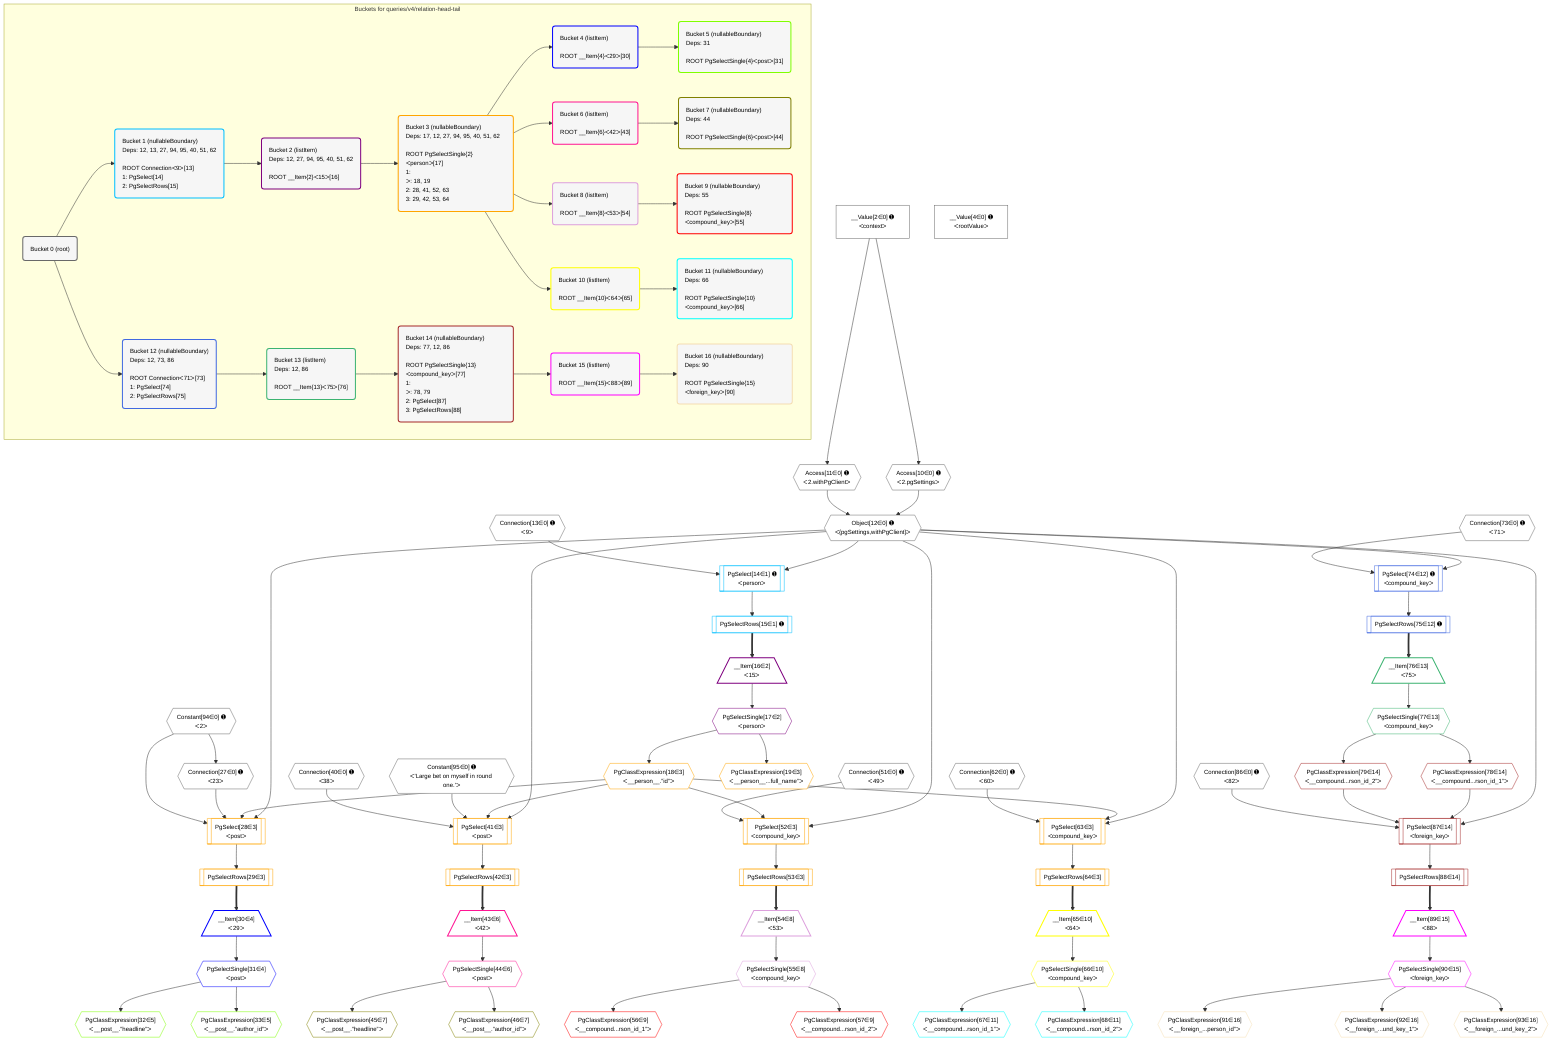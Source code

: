 %%{init: {'themeVariables': { 'fontSize': '12px'}}}%%
graph TD
    classDef path fill:#eee,stroke:#000,color:#000
    classDef plan fill:#fff,stroke-width:1px,color:#000
    classDef itemplan fill:#fff,stroke-width:2px,color:#000
    classDef unbatchedplan fill:#dff,stroke-width:1px,color:#000
    classDef sideeffectplan fill:#fcc,stroke-width:2px,color:#000
    classDef bucket fill:#f6f6f6,color:#000,stroke-width:2px,text-align:left


    %% plan dependencies
    Object12{{"Object[12∈0] ➊<br />ᐸ{pgSettings,withPgClient}ᐳ"}}:::plan
    Access10{{"Access[10∈0] ➊<br />ᐸ2.pgSettingsᐳ"}}:::plan
    Access11{{"Access[11∈0] ➊<br />ᐸ2.withPgClientᐳ"}}:::plan
    Access10 & Access11 --> Object12
    __Value2["__Value[2∈0] ➊<br />ᐸcontextᐳ"]:::plan
    __Value2 --> Access10
    __Value2 --> Access11
    Connection27{{"Connection[27∈0] ➊<br />ᐸ23ᐳ"}}:::plan
    Constant94{{"Constant[94∈0] ➊<br />ᐸ2ᐳ"}}:::plan
    Constant94 --> Connection27
    __Value4["__Value[4∈0] ➊<br />ᐸrootValueᐳ"]:::plan
    Connection13{{"Connection[13∈0] ➊<br />ᐸ9ᐳ"}}:::plan
    Connection40{{"Connection[40∈0] ➊<br />ᐸ38ᐳ"}}:::plan
    Connection51{{"Connection[51∈0] ➊<br />ᐸ49ᐳ"}}:::plan
    Connection62{{"Connection[62∈0] ➊<br />ᐸ60ᐳ"}}:::plan
    Connection73{{"Connection[73∈0] ➊<br />ᐸ71ᐳ"}}:::plan
    Connection86{{"Connection[86∈0] ➊<br />ᐸ82ᐳ"}}:::plan
    Constant95{{"Constant[95∈0] ➊<br />ᐸ'Large bet on myself in round one.'ᐳ"}}:::plan
    PgSelect14[["PgSelect[14∈1] ➊<br />ᐸpersonᐳ"]]:::plan
    Object12 & Connection13 --> PgSelect14
    PgSelectRows15[["PgSelectRows[15∈1] ➊"]]:::plan
    PgSelect14 --> PgSelectRows15
    __Item16[/"__Item[16∈2]<br />ᐸ15ᐳ"\]:::itemplan
    PgSelectRows15 ==> __Item16
    PgSelectSingle17{{"PgSelectSingle[17∈2]<br />ᐸpersonᐳ"}}:::plan
    __Item16 --> PgSelectSingle17
    PgSelect28[["PgSelect[28∈3]<br />ᐸpostᐳ"]]:::plan
    PgClassExpression18{{"PgClassExpression[18∈3]<br />ᐸ__person__.”id”ᐳ"}}:::plan
    Object12 & PgClassExpression18 & Connection27 & Constant94 --> PgSelect28
    PgSelect41[["PgSelect[41∈3]<br />ᐸpostᐳ"]]:::plan
    Object12 & PgClassExpression18 & Constant95 & Connection40 --> PgSelect41
    PgSelect52[["PgSelect[52∈3]<br />ᐸcompound_keyᐳ"]]:::plan
    Object12 & PgClassExpression18 & Connection51 --> PgSelect52
    PgSelect63[["PgSelect[63∈3]<br />ᐸcompound_keyᐳ"]]:::plan
    Object12 & PgClassExpression18 & Connection62 --> PgSelect63
    PgSelectSingle17 --> PgClassExpression18
    PgClassExpression19{{"PgClassExpression[19∈3]<br />ᐸ__person__...full_name”ᐳ"}}:::plan
    PgSelectSingle17 --> PgClassExpression19
    PgSelectRows29[["PgSelectRows[29∈3]"]]:::plan
    PgSelect28 --> PgSelectRows29
    PgSelectRows42[["PgSelectRows[42∈3]"]]:::plan
    PgSelect41 --> PgSelectRows42
    PgSelectRows53[["PgSelectRows[53∈3]"]]:::plan
    PgSelect52 --> PgSelectRows53
    PgSelectRows64[["PgSelectRows[64∈3]"]]:::plan
    PgSelect63 --> PgSelectRows64
    __Item30[/"__Item[30∈4]<br />ᐸ29ᐳ"\]:::itemplan
    PgSelectRows29 ==> __Item30
    PgSelectSingle31{{"PgSelectSingle[31∈4]<br />ᐸpostᐳ"}}:::plan
    __Item30 --> PgSelectSingle31
    PgClassExpression32{{"PgClassExpression[32∈5]<br />ᐸ__post__.”headline”ᐳ"}}:::plan
    PgSelectSingle31 --> PgClassExpression32
    PgClassExpression33{{"PgClassExpression[33∈5]<br />ᐸ__post__.”author_id”ᐳ"}}:::plan
    PgSelectSingle31 --> PgClassExpression33
    __Item43[/"__Item[43∈6]<br />ᐸ42ᐳ"\]:::itemplan
    PgSelectRows42 ==> __Item43
    PgSelectSingle44{{"PgSelectSingle[44∈6]<br />ᐸpostᐳ"}}:::plan
    __Item43 --> PgSelectSingle44
    PgClassExpression45{{"PgClassExpression[45∈7]<br />ᐸ__post__.”headline”ᐳ"}}:::plan
    PgSelectSingle44 --> PgClassExpression45
    PgClassExpression46{{"PgClassExpression[46∈7]<br />ᐸ__post__.”author_id”ᐳ"}}:::plan
    PgSelectSingle44 --> PgClassExpression46
    __Item54[/"__Item[54∈8]<br />ᐸ53ᐳ"\]:::itemplan
    PgSelectRows53 ==> __Item54
    PgSelectSingle55{{"PgSelectSingle[55∈8]<br />ᐸcompound_keyᐳ"}}:::plan
    __Item54 --> PgSelectSingle55
    PgClassExpression56{{"PgClassExpression[56∈9]<br />ᐸ__compound...rson_id_1”ᐳ"}}:::plan
    PgSelectSingle55 --> PgClassExpression56
    PgClassExpression57{{"PgClassExpression[57∈9]<br />ᐸ__compound...rson_id_2”ᐳ"}}:::plan
    PgSelectSingle55 --> PgClassExpression57
    __Item65[/"__Item[65∈10]<br />ᐸ64ᐳ"\]:::itemplan
    PgSelectRows64 ==> __Item65
    PgSelectSingle66{{"PgSelectSingle[66∈10]<br />ᐸcompound_keyᐳ"}}:::plan
    __Item65 --> PgSelectSingle66
    PgClassExpression67{{"PgClassExpression[67∈11]<br />ᐸ__compound...rson_id_1”ᐳ"}}:::plan
    PgSelectSingle66 --> PgClassExpression67
    PgClassExpression68{{"PgClassExpression[68∈11]<br />ᐸ__compound...rson_id_2”ᐳ"}}:::plan
    PgSelectSingle66 --> PgClassExpression68
    PgSelect74[["PgSelect[74∈12] ➊<br />ᐸcompound_keyᐳ"]]:::plan
    Object12 & Connection73 --> PgSelect74
    PgSelectRows75[["PgSelectRows[75∈12] ➊"]]:::plan
    PgSelect74 --> PgSelectRows75
    __Item76[/"__Item[76∈13]<br />ᐸ75ᐳ"\]:::itemplan
    PgSelectRows75 ==> __Item76
    PgSelectSingle77{{"PgSelectSingle[77∈13]<br />ᐸcompound_keyᐳ"}}:::plan
    __Item76 --> PgSelectSingle77
    PgSelect87[["PgSelect[87∈14]<br />ᐸforeign_keyᐳ"]]:::plan
    PgClassExpression78{{"PgClassExpression[78∈14]<br />ᐸ__compound...rson_id_1”ᐳ"}}:::plan
    PgClassExpression79{{"PgClassExpression[79∈14]<br />ᐸ__compound...rson_id_2”ᐳ"}}:::plan
    Object12 & PgClassExpression78 & PgClassExpression79 & Connection86 --> PgSelect87
    PgSelectSingle77 --> PgClassExpression78
    PgSelectSingle77 --> PgClassExpression79
    PgSelectRows88[["PgSelectRows[88∈14]"]]:::plan
    PgSelect87 --> PgSelectRows88
    __Item89[/"__Item[89∈15]<br />ᐸ88ᐳ"\]:::itemplan
    PgSelectRows88 ==> __Item89
    PgSelectSingle90{{"PgSelectSingle[90∈15]<br />ᐸforeign_keyᐳ"}}:::plan
    __Item89 --> PgSelectSingle90
    PgClassExpression91{{"PgClassExpression[91∈16]<br />ᐸ__foreign_...person_id”ᐳ"}}:::plan
    PgSelectSingle90 --> PgClassExpression91
    PgClassExpression92{{"PgClassExpression[92∈16]<br />ᐸ__foreign_...und_key_1”ᐳ"}}:::plan
    PgSelectSingle90 --> PgClassExpression92
    PgClassExpression93{{"PgClassExpression[93∈16]<br />ᐸ__foreign_...und_key_2”ᐳ"}}:::plan
    PgSelectSingle90 --> PgClassExpression93

    %% define steps

    subgraph "Buckets for queries/v4/relation-head-tail"
    Bucket0("Bucket 0 (root)"):::bucket
    classDef bucket0 stroke:#696969
    class Bucket0,__Value2,__Value4,Access10,Access11,Object12,Connection13,Connection27,Connection40,Connection51,Connection62,Connection73,Connection86,Constant94,Constant95 bucket0
    Bucket1("Bucket 1 (nullableBoundary)<br />Deps: 12, 13, 27, 94, 95, 40, 51, 62<br /><br />ROOT Connectionᐸ9ᐳ[13]<br />1: PgSelect[14]<br />2: PgSelectRows[15]"):::bucket
    classDef bucket1 stroke:#00bfff
    class Bucket1,PgSelect14,PgSelectRows15 bucket1
    Bucket2("Bucket 2 (listItem)<br />Deps: 12, 27, 94, 95, 40, 51, 62<br /><br />ROOT __Item{2}ᐸ15ᐳ[16]"):::bucket
    classDef bucket2 stroke:#7f007f
    class Bucket2,__Item16,PgSelectSingle17 bucket2
    Bucket3("Bucket 3 (nullableBoundary)<br />Deps: 17, 12, 27, 94, 95, 40, 51, 62<br /><br />ROOT PgSelectSingle{2}ᐸpersonᐳ[17]<br />1: <br />ᐳ: 18, 19<br />2: 28, 41, 52, 63<br />3: 29, 42, 53, 64"):::bucket
    classDef bucket3 stroke:#ffa500
    class Bucket3,PgClassExpression18,PgClassExpression19,PgSelect28,PgSelectRows29,PgSelect41,PgSelectRows42,PgSelect52,PgSelectRows53,PgSelect63,PgSelectRows64 bucket3
    Bucket4("Bucket 4 (listItem)<br /><br />ROOT __Item{4}ᐸ29ᐳ[30]"):::bucket
    classDef bucket4 stroke:#0000ff
    class Bucket4,__Item30,PgSelectSingle31 bucket4
    Bucket5("Bucket 5 (nullableBoundary)<br />Deps: 31<br /><br />ROOT PgSelectSingle{4}ᐸpostᐳ[31]"):::bucket
    classDef bucket5 stroke:#7fff00
    class Bucket5,PgClassExpression32,PgClassExpression33 bucket5
    Bucket6("Bucket 6 (listItem)<br /><br />ROOT __Item{6}ᐸ42ᐳ[43]"):::bucket
    classDef bucket6 stroke:#ff1493
    class Bucket6,__Item43,PgSelectSingle44 bucket6
    Bucket7("Bucket 7 (nullableBoundary)<br />Deps: 44<br /><br />ROOT PgSelectSingle{6}ᐸpostᐳ[44]"):::bucket
    classDef bucket7 stroke:#808000
    class Bucket7,PgClassExpression45,PgClassExpression46 bucket7
    Bucket8("Bucket 8 (listItem)<br /><br />ROOT __Item{8}ᐸ53ᐳ[54]"):::bucket
    classDef bucket8 stroke:#dda0dd
    class Bucket8,__Item54,PgSelectSingle55 bucket8
    Bucket9("Bucket 9 (nullableBoundary)<br />Deps: 55<br /><br />ROOT PgSelectSingle{8}ᐸcompound_keyᐳ[55]"):::bucket
    classDef bucket9 stroke:#ff0000
    class Bucket9,PgClassExpression56,PgClassExpression57 bucket9
    Bucket10("Bucket 10 (listItem)<br /><br />ROOT __Item{10}ᐸ64ᐳ[65]"):::bucket
    classDef bucket10 stroke:#ffff00
    class Bucket10,__Item65,PgSelectSingle66 bucket10
    Bucket11("Bucket 11 (nullableBoundary)<br />Deps: 66<br /><br />ROOT PgSelectSingle{10}ᐸcompound_keyᐳ[66]"):::bucket
    classDef bucket11 stroke:#00ffff
    class Bucket11,PgClassExpression67,PgClassExpression68 bucket11
    Bucket12("Bucket 12 (nullableBoundary)<br />Deps: 12, 73, 86<br /><br />ROOT Connectionᐸ71ᐳ[73]<br />1: PgSelect[74]<br />2: PgSelectRows[75]"):::bucket
    classDef bucket12 stroke:#4169e1
    class Bucket12,PgSelect74,PgSelectRows75 bucket12
    Bucket13("Bucket 13 (listItem)<br />Deps: 12, 86<br /><br />ROOT __Item{13}ᐸ75ᐳ[76]"):::bucket
    classDef bucket13 stroke:#3cb371
    class Bucket13,__Item76,PgSelectSingle77 bucket13
    Bucket14("Bucket 14 (nullableBoundary)<br />Deps: 77, 12, 86<br /><br />ROOT PgSelectSingle{13}ᐸcompound_keyᐳ[77]<br />1: <br />ᐳ: 78, 79<br />2: PgSelect[87]<br />3: PgSelectRows[88]"):::bucket
    classDef bucket14 stroke:#a52a2a
    class Bucket14,PgClassExpression78,PgClassExpression79,PgSelect87,PgSelectRows88 bucket14
    Bucket15("Bucket 15 (listItem)<br /><br />ROOT __Item{15}ᐸ88ᐳ[89]"):::bucket
    classDef bucket15 stroke:#ff00ff
    class Bucket15,__Item89,PgSelectSingle90 bucket15
    Bucket16("Bucket 16 (nullableBoundary)<br />Deps: 90<br /><br />ROOT PgSelectSingle{15}ᐸforeign_keyᐳ[90]"):::bucket
    classDef bucket16 stroke:#f5deb3
    class Bucket16,PgClassExpression91,PgClassExpression92,PgClassExpression93 bucket16
    Bucket0 --> Bucket1 & Bucket12
    Bucket1 --> Bucket2
    Bucket2 --> Bucket3
    Bucket3 --> Bucket4 & Bucket6 & Bucket8 & Bucket10
    Bucket4 --> Bucket5
    Bucket6 --> Bucket7
    Bucket8 --> Bucket9
    Bucket10 --> Bucket11
    Bucket12 --> Bucket13
    Bucket13 --> Bucket14
    Bucket14 --> Bucket15
    Bucket15 --> Bucket16
    end